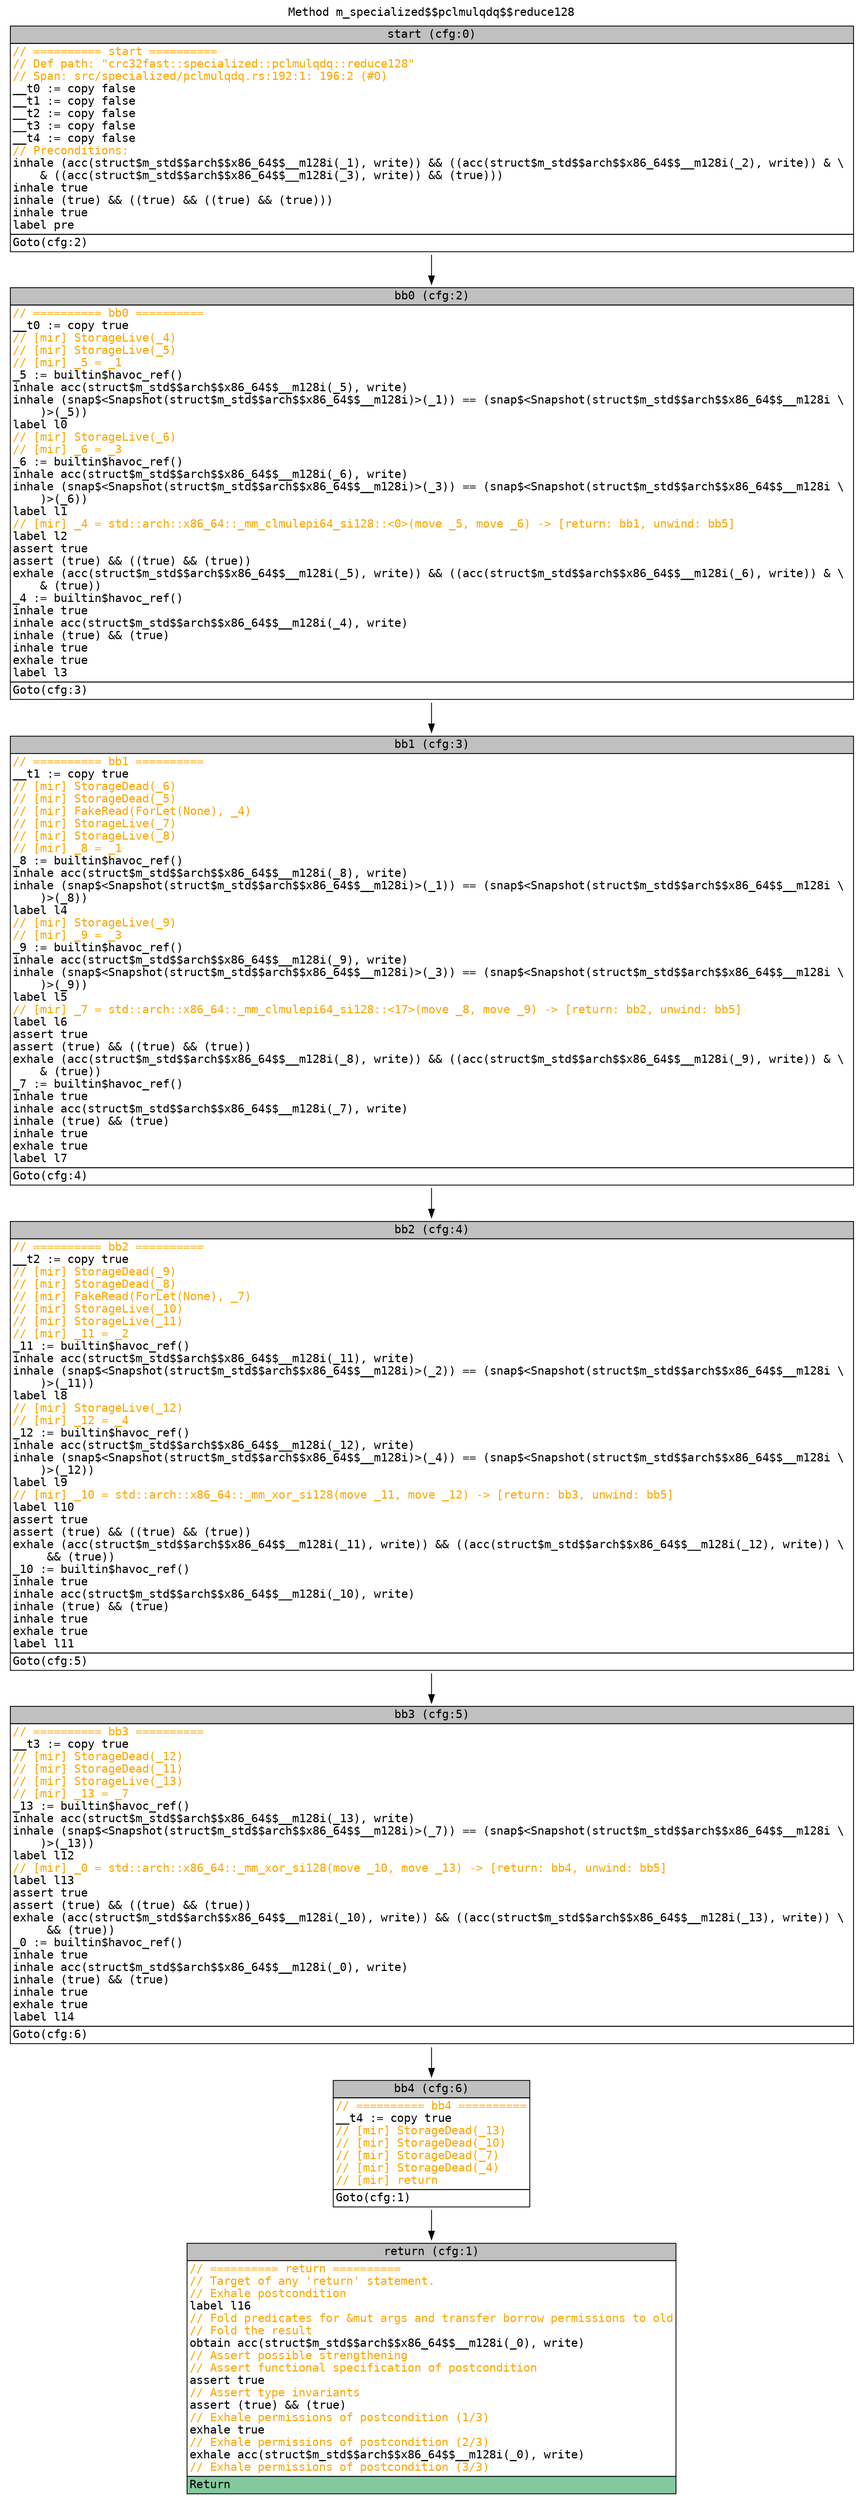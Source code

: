 digraph CFG {
graph [fontname=monospace];
node [fontname=monospace];
edge [fontname=monospace];
labelloc="t";
label="Method m_specialized$$pclmulqdq$$reduce128";
"block_start" [shape=none,label=<<table border="0" cellborder="1" cellspacing="0"><tr><td bgcolor="gray" align="center">start (cfg:0)</td></tr><tr><td align="left" balign="left"><font color="orange">// ========== start ==========</font><br/><font color="orange">// Def path: "crc32fast::specialized::pclmulqdq::reduce128"</font><br/><font color="orange">// Span: src/specialized/pclmulqdq.rs:192:1: 196:2 (#0)</font><br/>__t0 := copy false<br/>__t1 := copy false<br/>__t2 := copy false<br/>__t3 := copy false<br/>__t4 := copy false<br/><font color="orange">// Preconditions:</font><br/>inhale (acc(struct$m_std$$arch$$x86_64$$__m128i(_1), write)) &amp;&amp; ((acc(struct$m_std$$arch$$x86_64$$__m128i(_2), write)) &amp; \ <br/>    &amp; ((acc(struct$m_std$$arch$$x86_64$$__m128i(_3), write)) &amp;&amp; (true)))<br/>inhale true<br/>inhale (true) &amp;&amp; ((true) &amp;&amp; ((true) &amp;&amp; (true)))<br/>inhale true<br/>label pre</td></tr><tr><td align="left">Goto(cfg:2)<br/></td></tr></table>>];
"block_return" [shape=none,label=<<table border="0" cellborder="1" cellspacing="0"><tr><td bgcolor="gray" align="center">return (cfg:1)</td></tr><tr><td align="left" balign="left"><font color="orange">// ========== return ==========</font><br/><font color="orange">// Target of any 'return' statement.</font><br/><font color="orange">// Exhale postcondition</font><br/>label l16<br/><font color="orange">// Fold predicates for &amp;mut args and transfer borrow permissions to old</font><br/><font color="orange">// Fold the result</font><br/>obtain acc(struct$m_std$$arch$$x86_64$$__m128i(_0), write)<br/><font color="orange">// Assert possible strengthening</font><br/><font color="orange">// Assert functional specification of postcondition</font><br/>assert true<br/><font color="orange">// Assert type invariants</font><br/>assert (true) &amp;&amp; (true)<br/><font color="orange">// Exhale permissions of postcondition (1/3)</font><br/>exhale true<br/><font color="orange">// Exhale permissions of postcondition (2/3)</font><br/>exhale acc(struct$m_std$$arch$$x86_64$$__m128i(_0), write)<br/><font color="orange">// Exhale permissions of postcondition (3/3)</font></td></tr><tr><td align="left" bgcolor="#82CA9D">Return<br/></td></tr></table>>];
"block_bb0" [shape=none,label=<<table border="0" cellborder="1" cellspacing="0"><tr><td bgcolor="gray" align="center">bb0 (cfg:2)</td></tr><tr><td align="left" balign="left"><font color="orange">// ========== bb0 ==========</font><br/>__t0 := copy true<br/><font color="orange">// [mir] StorageLive(_4)</font><br/><font color="orange">// [mir] StorageLive(_5)</font><br/><font color="orange">// [mir] _5 = _1</font><br/>_5 := builtin$havoc_ref()<br/>inhale acc(struct$m_std$$arch$$x86_64$$__m128i(_5), write)<br/>inhale (snap$&lt;Snapshot(struct$m_std$$arch$$x86_64$$__m128i)&gt;(_1)) == (snap$&lt;Snapshot(struct$m_std$$arch$$x86_64$$__m128i \ <br/>    )&gt;(_5))<br/>label l0<br/><font color="orange">// [mir] StorageLive(_6)</font><br/><font color="orange">// [mir] _6 = _3</font><br/>_6 := builtin$havoc_ref()<br/>inhale acc(struct$m_std$$arch$$x86_64$$__m128i(_6), write)<br/>inhale (snap$&lt;Snapshot(struct$m_std$$arch$$x86_64$$__m128i)&gt;(_3)) == (snap$&lt;Snapshot(struct$m_std$$arch$$x86_64$$__m128i \ <br/>    )&gt;(_6))<br/>label l1<br/><font color="orange">// [mir] _4 = std::arch::x86_64::_mm_clmulepi64_si128::&lt;0&gt;(move _5, move _6) -&gt; [return: bb1, unwind: bb5]</font><br/>label l2<br/>assert true<br/>assert (true) &amp;&amp; ((true) &amp;&amp; (true))<br/>exhale (acc(struct$m_std$$arch$$x86_64$$__m128i(_5), write)) &amp;&amp; ((acc(struct$m_std$$arch$$x86_64$$__m128i(_6), write)) &amp; \ <br/>    &amp; (true))<br/>_4 := builtin$havoc_ref()<br/>inhale true<br/>inhale acc(struct$m_std$$arch$$x86_64$$__m128i(_4), write)<br/>inhale (true) &amp;&amp; (true)<br/>inhale true<br/>exhale true<br/>label l3</td></tr><tr><td align="left">Goto(cfg:3)<br/></td></tr></table>>];
"block_bb1" [shape=none,label=<<table border="0" cellborder="1" cellspacing="0"><tr><td bgcolor="gray" align="center">bb1 (cfg:3)</td></tr><tr><td align="left" balign="left"><font color="orange">// ========== bb1 ==========</font><br/>__t1 := copy true<br/><font color="orange">// [mir] StorageDead(_6)</font><br/><font color="orange">// [mir] StorageDead(_5)</font><br/><font color="orange">// [mir] FakeRead(ForLet(None), _4)</font><br/><font color="orange">// [mir] StorageLive(_7)</font><br/><font color="orange">// [mir] StorageLive(_8)</font><br/><font color="orange">// [mir] _8 = _1</font><br/>_8 := builtin$havoc_ref()<br/>inhale acc(struct$m_std$$arch$$x86_64$$__m128i(_8), write)<br/>inhale (snap$&lt;Snapshot(struct$m_std$$arch$$x86_64$$__m128i)&gt;(_1)) == (snap$&lt;Snapshot(struct$m_std$$arch$$x86_64$$__m128i \ <br/>    )&gt;(_8))<br/>label l4<br/><font color="orange">// [mir] StorageLive(_9)</font><br/><font color="orange">// [mir] _9 = _3</font><br/>_9 := builtin$havoc_ref()<br/>inhale acc(struct$m_std$$arch$$x86_64$$__m128i(_9), write)<br/>inhale (snap$&lt;Snapshot(struct$m_std$$arch$$x86_64$$__m128i)&gt;(_3)) == (snap$&lt;Snapshot(struct$m_std$$arch$$x86_64$$__m128i \ <br/>    )&gt;(_9))<br/>label l5<br/><font color="orange">// [mir] _7 = std::arch::x86_64::_mm_clmulepi64_si128::&lt;17&gt;(move _8, move _9) -&gt; [return: bb2, unwind: bb5]</font><br/>label l6<br/>assert true<br/>assert (true) &amp;&amp; ((true) &amp;&amp; (true))<br/>exhale (acc(struct$m_std$$arch$$x86_64$$__m128i(_8), write)) &amp;&amp; ((acc(struct$m_std$$arch$$x86_64$$__m128i(_9), write)) &amp; \ <br/>    &amp; (true))<br/>_7 := builtin$havoc_ref()<br/>inhale true<br/>inhale acc(struct$m_std$$arch$$x86_64$$__m128i(_7), write)<br/>inhale (true) &amp;&amp; (true)<br/>inhale true<br/>exhale true<br/>label l7</td></tr><tr><td align="left">Goto(cfg:4)<br/></td></tr></table>>];
"block_bb2" [shape=none,label=<<table border="0" cellborder="1" cellspacing="0"><tr><td bgcolor="gray" align="center">bb2 (cfg:4)</td></tr><tr><td align="left" balign="left"><font color="orange">// ========== bb2 ==========</font><br/>__t2 := copy true<br/><font color="orange">// [mir] StorageDead(_9)</font><br/><font color="orange">// [mir] StorageDead(_8)</font><br/><font color="orange">// [mir] FakeRead(ForLet(None), _7)</font><br/><font color="orange">// [mir] StorageLive(_10)</font><br/><font color="orange">// [mir] StorageLive(_11)</font><br/><font color="orange">// [mir] _11 = _2</font><br/>_11 := builtin$havoc_ref()<br/>inhale acc(struct$m_std$$arch$$x86_64$$__m128i(_11), write)<br/>inhale (snap$&lt;Snapshot(struct$m_std$$arch$$x86_64$$__m128i)&gt;(_2)) == (snap$&lt;Snapshot(struct$m_std$$arch$$x86_64$$__m128i \ <br/>    )&gt;(_11))<br/>label l8<br/><font color="orange">// [mir] StorageLive(_12)</font><br/><font color="orange">// [mir] _12 = _4</font><br/>_12 := builtin$havoc_ref()<br/>inhale acc(struct$m_std$$arch$$x86_64$$__m128i(_12), write)<br/>inhale (snap$&lt;Snapshot(struct$m_std$$arch$$x86_64$$__m128i)&gt;(_4)) == (snap$&lt;Snapshot(struct$m_std$$arch$$x86_64$$__m128i \ <br/>    )&gt;(_12))<br/>label l9<br/><font color="orange">// [mir] _10 = std::arch::x86_64::_mm_xor_si128(move _11, move _12) -&gt; [return: bb3, unwind: bb5]</font><br/>label l10<br/>assert true<br/>assert (true) &amp;&amp; ((true) &amp;&amp; (true))<br/>exhale (acc(struct$m_std$$arch$$x86_64$$__m128i(_11), write)) &amp;&amp; ((acc(struct$m_std$$arch$$x86_64$$__m128i(_12), write)) \ <br/>     &amp;&amp; (true))<br/>_10 := builtin$havoc_ref()<br/>inhale true<br/>inhale acc(struct$m_std$$arch$$x86_64$$__m128i(_10), write)<br/>inhale (true) &amp;&amp; (true)<br/>inhale true<br/>exhale true<br/>label l11</td></tr><tr><td align="left">Goto(cfg:5)<br/></td></tr></table>>];
"block_bb3" [shape=none,label=<<table border="0" cellborder="1" cellspacing="0"><tr><td bgcolor="gray" align="center">bb3 (cfg:5)</td></tr><tr><td align="left" balign="left"><font color="orange">// ========== bb3 ==========</font><br/>__t3 := copy true<br/><font color="orange">// [mir] StorageDead(_12)</font><br/><font color="orange">// [mir] StorageDead(_11)</font><br/><font color="orange">// [mir] StorageLive(_13)</font><br/><font color="orange">// [mir] _13 = _7</font><br/>_13 := builtin$havoc_ref()<br/>inhale acc(struct$m_std$$arch$$x86_64$$__m128i(_13), write)<br/>inhale (snap$&lt;Snapshot(struct$m_std$$arch$$x86_64$$__m128i)&gt;(_7)) == (snap$&lt;Snapshot(struct$m_std$$arch$$x86_64$$__m128i \ <br/>    )&gt;(_13))<br/>label l12<br/><font color="orange">// [mir] _0 = std::arch::x86_64::_mm_xor_si128(move _10, move _13) -&gt; [return: bb4, unwind: bb5]</font><br/>label l13<br/>assert true<br/>assert (true) &amp;&amp; ((true) &amp;&amp; (true))<br/>exhale (acc(struct$m_std$$arch$$x86_64$$__m128i(_10), write)) &amp;&amp; ((acc(struct$m_std$$arch$$x86_64$$__m128i(_13), write)) \ <br/>     &amp;&amp; (true))<br/>_0 := builtin$havoc_ref()<br/>inhale true<br/>inhale acc(struct$m_std$$arch$$x86_64$$__m128i(_0), write)<br/>inhale (true) &amp;&amp; (true)<br/>inhale true<br/>exhale true<br/>label l14</td></tr><tr><td align="left">Goto(cfg:6)<br/></td></tr></table>>];
"block_bb4" [shape=none,label=<<table border="0" cellborder="1" cellspacing="0"><tr><td bgcolor="gray" align="center">bb4 (cfg:6)</td></tr><tr><td align="left" balign="left"><font color="orange">// ========== bb4 ==========</font><br/>__t4 := copy true<br/><font color="orange">// [mir] StorageDead(_13)</font><br/><font color="orange">// [mir] StorageDead(_10)</font><br/><font color="orange">// [mir] StorageDead(_7)</font><br/><font color="orange">// [mir] StorageDead(_4)</font><br/><font color="orange">// [mir] return</font></td></tr><tr><td align="left">Goto(cfg:1)<br/></td></tr></table>>];
"block_start" -> "block_bb0";
"block_bb0" -> "block_bb1";
"block_bb1" -> "block_bb2";
"block_bb2" -> "block_bb3";
"block_bb3" -> "block_bb4";
"block_bb4" -> "block_return";
}
